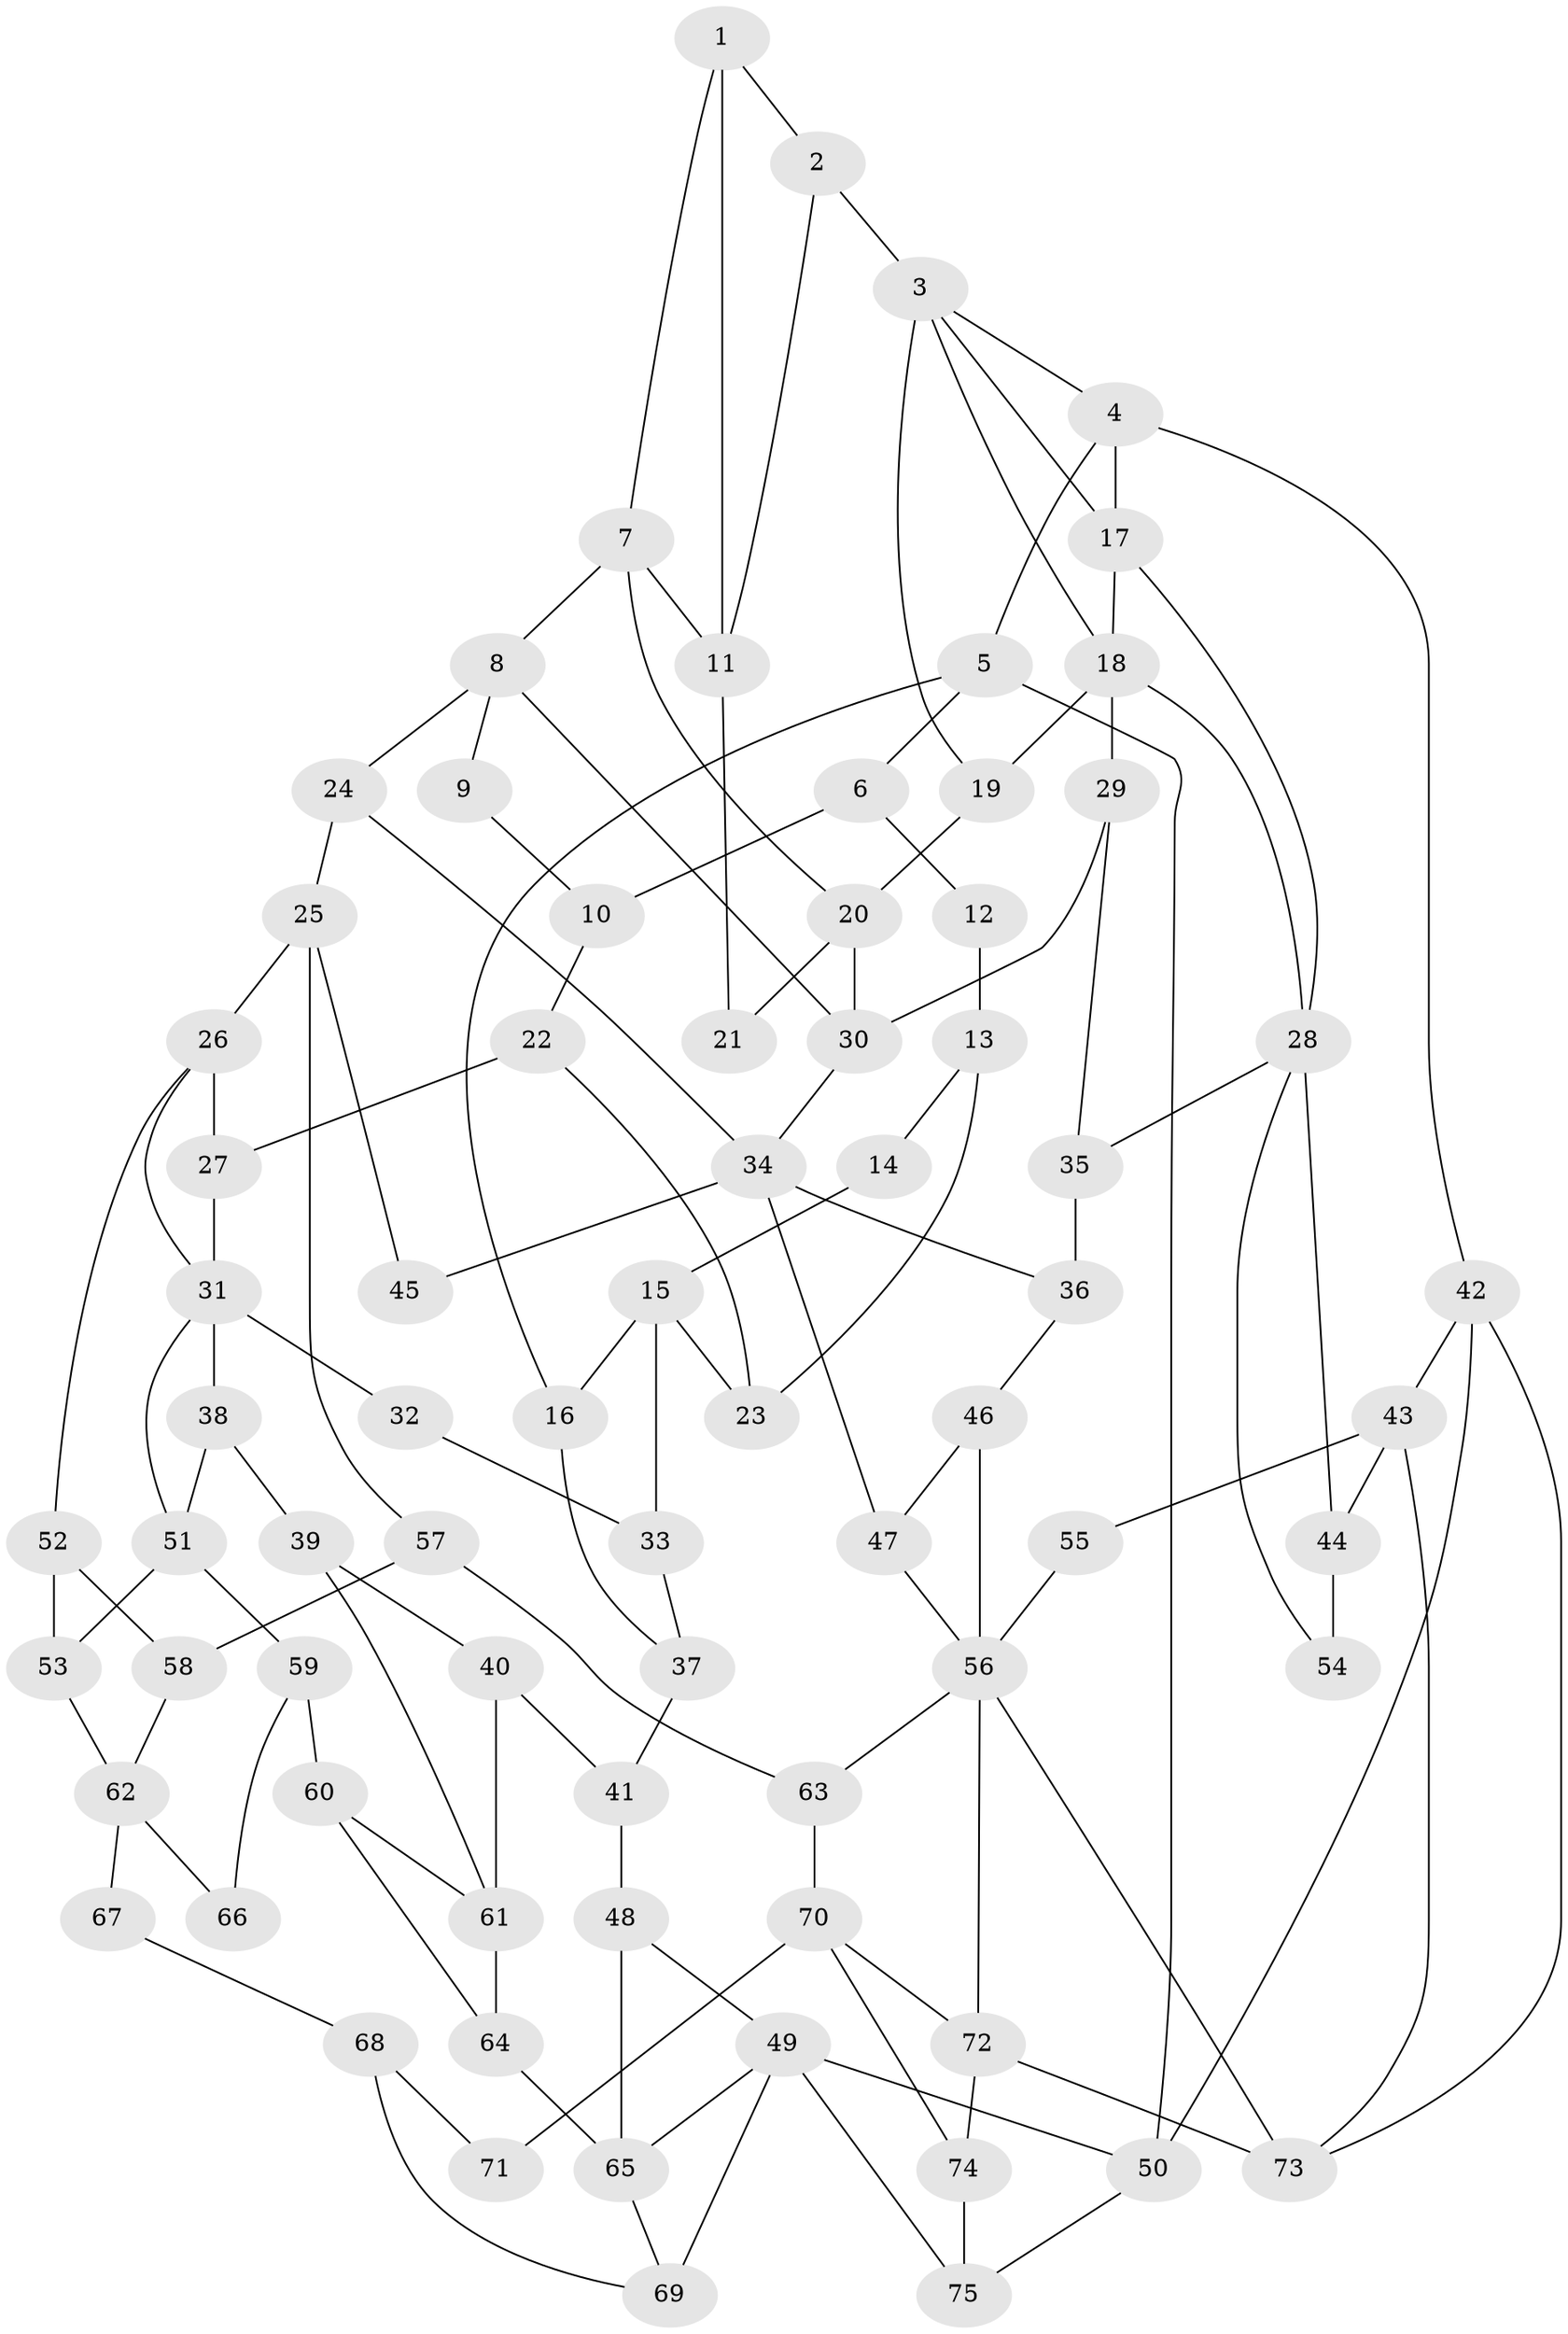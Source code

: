 // original degree distribution, {3: 0.02, 4: 0.24666666666666667, 5: 0.4866666666666667, 6: 0.24666666666666667}
// Generated by graph-tools (version 1.1) at 2025/38/03/09/25 02:38:54]
// undirected, 75 vertices, 125 edges
graph export_dot {
graph [start="1"]
  node [color=gray90,style=filled];
  1;
  2;
  3;
  4;
  5;
  6;
  7;
  8;
  9;
  10;
  11;
  12;
  13;
  14;
  15;
  16;
  17;
  18;
  19;
  20;
  21;
  22;
  23;
  24;
  25;
  26;
  27;
  28;
  29;
  30;
  31;
  32;
  33;
  34;
  35;
  36;
  37;
  38;
  39;
  40;
  41;
  42;
  43;
  44;
  45;
  46;
  47;
  48;
  49;
  50;
  51;
  52;
  53;
  54;
  55;
  56;
  57;
  58;
  59;
  60;
  61;
  62;
  63;
  64;
  65;
  66;
  67;
  68;
  69;
  70;
  71;
  72;
  73;
  74;
  75;
  1 -- 2 [weight=1.0];
  1 -- 7 [weight=1.0];
  1 -- 11 [weight=1.0];
  2 -- 3 [weight=2.0];
  2 -- 11 [weight=2.0];
  3 -- 4 [weight=1.0];
  3 -- 17 [weight=1.0];
  3 -- 18 [weight=1.0];
  3 -- 19 [weight=1.0];
  4 -- 5 [weight=1.0];
  4 -- 17 [weight=1.0];
  4 -- 42 [weight=1.0];
  5 -- 6 [weight=1.0];
  5 -- 16 [weight=1.0];
  5 -- 50 [weight=1.0];
  6 -- 10 [weight=1.0];
  6 -- 12 [weight=2.0];
  7 -- 8 [weight=2.0];
  7 -- 11 [weight=1.0];
  7 -- 20 [weight=1.0];
  8 -- 9 [weight=2.0];
  8 -- 24 [weight=1.0];
  8 -- 30 [weight=1.0];
  9 -- 10 [weight=1.0];
  10 -- 22 [weight=1.0];
  11 -- 21 [weight=2.0];
  12 -- 13 [weight=2.0];
  13 -- 14 [weight=3.0];
  13 -- 23 [weight=1.0];
  14 -- 15 [weight=3.0];
  15 -- 16 [weight=1.0];
  15 -- 23 [weight=1.0];
  15 -- 33 [weight=1.0];
  16 -- 37 [weight=1.0];
  17 -- 18 [weight=1.0];
  17 -- 28 [weight=1.0];
  18 -- 19 [weight=1.0];
  18 -- 28 [weight=1.0];
  18 -- 29 [weight=2.0];
  19 -- 20 [weight=1.0];
  20 -- 21 [weight=1.0];
  20 -- 30 [weight=1.0];
  22 -- 23 [weight=1.0];
  22 -- 27 [weight=1.0];
  24 -- 25 [weight=1.0];
  24 -- 34 [weight=1.0];
  25 -- 26 [weight=2.0];
  25 -- 45 [weight=1.0];
  25 -- 57 [weight=1.0];
  26 -- 27 [weight=1.0];
  26 -- 31 [weight=1.0];
  26 -- 52 [weight=1.0];
  27 -- 31 [weight=1.0];
  28 -- 35 [weight=1.0];
  28 -- 44 [weight=1.0];
  28 -- 54 [weight=1.0];
  29 -- 30 [weight=1.0];
  29 -- 35 [weight=1.0];
  30 -- 34 [weight=1.0];
  31 -- 32 [weight=2.0];
  31 -- 38 [weight=1.0];
  31 -- 51 [weight=1.0];
  32 -- 33 [weight=1.0];
  33 -- 37 [weight=1.0];
  34 -- 36 [weight=1.0];
  34 -- 45 [weight=2.0];
  34 -- 47 [weight=1.0];
  35 -- 36 [weight=1.0];
  36 -- 46 [weight=1.0];
  37 -- 41 [weight=1.0];
  38 -- 39 [weight=1.0];
  38 -- 51 [weight=1.0];
  39 -- 40 [weight=1.0];
  39 -- 61 [weight=1.0];
  40 -- 41 [weight=1.0];
  40 -- 61 [weight=1.0];
  41 -- 48 [weight=1.0];
  42 -- 43 [weight=1.0];
  42 -- 50 [weight=1.0];
  42 -- 73 [weight=1.0];
  43 -- 44 [weight=2.0];
  43 -- 55 [weight=2.0];
  43 -- 73 [weight=1.0];
  44 -- 54 [weight=2.0];
  46 -- 47 [weight=1.0];
  46 -- 56 [weight=1.0];
  47 -- 56 [weight=1.0];
  48 -- 49 [weight=1.0];
  48 -- 65 [weight=2.0];
  49 -- 50 [weight=1.0];
  49 -- 65 [weight=1.0];
  49 -- 69 [weight=2.0];
  49 -- 75 [weight=1.0];
  50 -- 75 [weight=1.0];
  51 -- 53 [weight=2.0];
  51 -- 59 [weight=1.0];
  52 -- 53 [weight=1.0];
  52 -- 58 [weight=1.0];
  53 -- 62 [weight=1.0];
  55 -- 56 [weight=1.0];
  56 -- 63 [weight=1.0];
  56 -- 72 [weight=1.0];
  56 -- 73 [weight=1.0];
  57 -- 58 [weight=1.0];
  57 -- 63 [weight=1.0];
  58 -- 62 [weight=1.0];
  59 -- 60 [weight=1.0];
  59 -- 66 [weight=1.0];
  60 -- 61 [weight=1.0];
  60 -- 64 [weight=1.0];
  61 -- 64 [weight=3.0];
  62 -- 66 [weight=2.0];
  62 -- 67 [weight=2.0];
  63 -- 70 [weight=2.0];
  64 -- 65 [weight=2.0];
  65 -- 69 [weight=1.0];
  67 -- 68 [weight=1.0];
  68 -- 69 [weight=1.0];
  68 -- 71 [weight=1.0];
  70 -- 71 [weight=2.0];
  70 -- 72 [weight=1.0];
  70 -- 74 [weight=1.0];
  72 -- 73 [weight=1.0];
  72 -- 74 [weight=1.0];
  74 -- 75 [weight=1.0];
}
